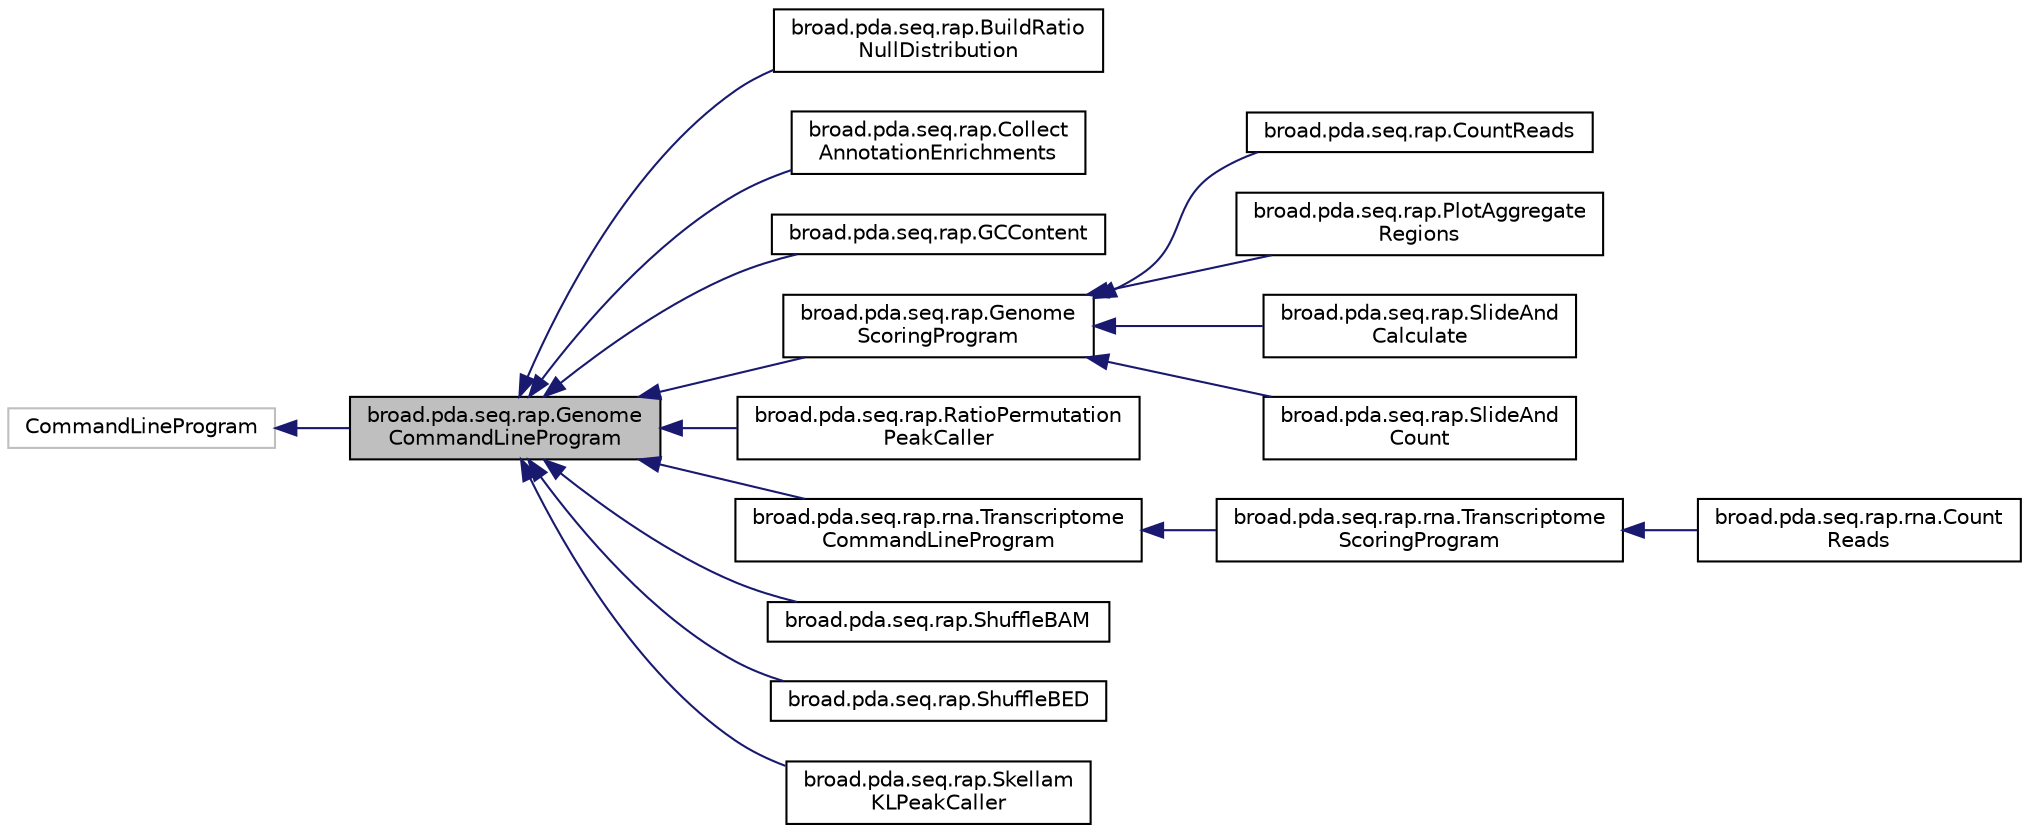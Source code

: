 digraph "broad.pda.seq.rap.GenomeCommandLineProgram"
{
  edge [fontname="Helvetica",fontsize="10",labelfontname="Helvetica",labelfontsize="10"];
  node [fontname="Helvetica",fontsize="10",shape=record];
  rankdir="LR";
  Node1 [label="broad.pda.seq.rap.Genome\lCommandLineProgram",height=0.2,width=0.4,color="black", fillcolor="grey75", style="filled" fontcolor="black"];
  Node2 -> Node1 [dir="back",color="midnightblue",fontsize="10",style="solid",fontname="Helvetica"];
  Node2 [label="CommandLineProgram",height=0.2,width=0.4,color="grey75", fillcolor="white", style="filled"];
  Node1 -> Node3 [dir="back",color="midnightblue",fontsize="10",style="solid",fontname="Helvetica"];
  Node3 [label="broad.pda.seq.rap.BuildRatio\lNullDistribution",height=0.2,width=0.4,color="black", fillcolor="white", style="filled",URL="$classbroad_1_1pda_1_1seq_1_1rap_1_1_build_ratio_null_distribution.html"];
  Node1 -> Node4 [dir="back",color="midnightblue",fontsize="10",style="solid",fontname="Helvetica"];
  Node4 [label="broad.pda.seq.rap.Collect\lAnnotationEnrichments",height=0.2,width=0.4,color="black", fillcolor="white", style="filled",URL="$classbroad_1_1pda_1_1seq_1_1rap_1_1_collect_annotation_enrichments.html"];
  Node1 -> Node5 [dir="back",color="midnightblue",fontsize="10",style="solid",fontname="Helvetica"];
  Node5 [label="broad.pda.seq.rap.GCContent",height=0.2,width=0.4,color="black", fillcolor="white", style="filled",URL="$classbroad_1_1pda_1_1seq_1_1rap_1_1_g_c_content.html"];
  Node1 -> Node6 [dir="back",color="midnightblue",fontsize="10",style="solid",fontname="Helvetica"];
  Node6 [label="broad.pda.seq.rap.Genome\lScoringProgram",height=0.2,width=0.4,color="black", fillcolor="white", style="filled",URL="$classbroad_1_1pda_1_1seq_1_1rap_1_1_genome_scoring_program.html"];
  Node6 -> Node7 [dir="back",color="midnightblue",fontsize="10",style="solid",fontname="Helvetica"];
  Node7 [label="broad.pda.seq.rap.CountReads",height=0.2,width=0.4,color="black", fillcolor="white", style="filled",URL="$classbroad_1_1pda_1_1seq_1_1rap_1_1_count_reads.html"];
  Node6 -> Node8 [dir="back",color="midnightblue",fontsize="10",style="solid",fontname="Helvetica"];
  Node8 [label="broad.pda.seq.rap.PlotAggregate\lRegions",height=0.2,width=0.4,color="black", fillcolor="white", style="filled",URL="$classbroad_1_1pda_1_1seq_1_1rap_1_1_plot_aggregate_regions.html"];
  Node6 -> Node9 [dir="back",color="midnightblue",fontsize="10",style="solid",fontname="Helvetica"];
  Node9 [label="broad.pda.seq.rap.SlideAnd\lCalculate",height=0.2,width=0.4,color="black", fillcolor="white", style="filled",URL="$classbroad_1_1pda_1_1seq_1_1rap_1_1_slide_and_calculate.html"];
  Node6 -> Node10 [dir="back",color="midnightblue",fontsize="10",style="solid",fontname="Helvetica"];
  Node10 [label="broad.pda.seq.rap.SlideAnd\lCount",height=0.2,width=0.4,color="black", fillcolor="white", style="filled",URL="$classbroad_1_1pda_1_1seq_1_1rap_1_1_slide_and_count.html"];
  Node1 -> Node11 [dir="back",color="midnightblue",fontsize="10",style="solid",fontname="Helvetica"];
  Node11 [label="broad.pda.seq.rap.RatioPermutation\lPeakCaller",height=0.2,width=0.4,color="black", fillcolor="white", style="filled",URL="$classbroad_1_1pda_1_1seq_1_1rap_1_1_ratio_permutation_peak_caller.html"];
  Node1 -> Node12 [dir="back",color="midnightblue",fontsize="10",style="solid",fontname="Helvetica"];
  Node12 [label="broad.pda.seq.rap.rna.Transcriptome\lCommandLineProgram",height=0.2,width=0.4,color="black", fillcolor="white", style="filled",URL="$classbroad_1_1pda_1_1seq_1_1rap_1_1rna_1_1_transcriptome_command_line_program.html"];
  Node12 -> Node13 [dir="back",color="midnightblue",fontsize="10",style="solid",fontname="Helvetica"];
  Node13 [label="broad.pda.seq.rap.rna.Transcriptome\lScoringProgram",height=0.2,width=0.4,color="black", fillcolor="white", style="filled",URL="$classbroad_1_1pda_1_1seq_1_1rap_1_1rna_1_1_transcriptome_scoring_program.html"];
  Node13 -> Node14 [dir="back",color="midnightblue",fontsize="10",style="solid",fontname="Helvetica"];
  Node14 [label="broad.pda.seq.rap.rna.Count\lReads",height=0.2,width=0.4,color="black", fillcolor="white", style="filled",URL="$classbroad_1_1pda_1_1seq_1_1rap_1_1rna_1_1_count_reads.html"];
  Node1 -> Node15 [dir="back",color="midnightblue",fontsize="10",style="solid",fontname="Helvetica"];
  Node15 [label="broad.pda.seq.rap.ShuffleBAM",height=0.2,width=0.4,color="black", fillcolor="white", style="filled",URL="$classbroad_1_1pda_1_1seq_1_1rap_1_1_shuffle_b_a_m.html"];
  Node1 -> Node16 [dir="back",color="midnightblue",fontsize="10",style="solid",fontname="Helvetica"];
  Node16 [label="broad.pda.seq.rap.ShuffleBED",height=0.2,width=0.4,color="black", fillcolor="white", style="filled",URL="$classbroad_1_1pda_1_1seq_1_1rap_1_1_shuffle_b_e_d.html"];
  Node1 -> Node17 [dir="back",color="midnightblue",fontsize="10",style="solid",fontname="Helvetica"];
  Node17 [label="broad.pda.seq.rap.Skellam\lKLPeakCaller",height=0.2,width=0.4,color="black", fillcolor="white", style="filled",URL="$classbroad_1_1pda_1_1seq_1_1rap_1_1_skellam_k_l_peak_caller.html"];
}
